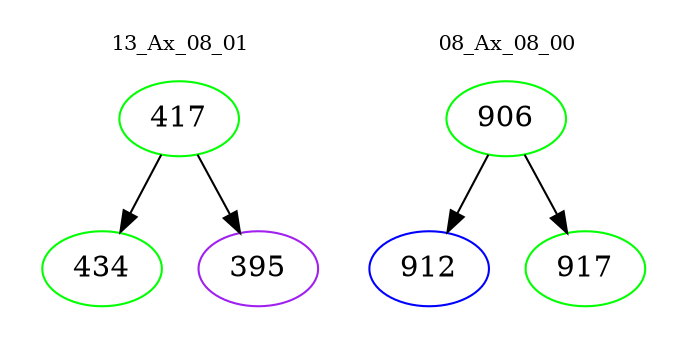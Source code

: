 digraph{
subgraph cluster_0 {
color = white
label = "13_Ax_08_01";
fontsize=10;
T0_417 [label="417", color="green"]
T0_417 -> T0_434 [color="black"]
T0_434 [label="434", color="green"]
T0_417 -> T0_395 [color="black"]
T0_395 [label="395", color="purple"]
}
subgraph cluster_1 {
color = white
label = "08_Ax_08_00";
fontsize=10;
T1_906 [label="906", color="green"]
T1_906 -> T1_912 [color="black"]
T1_912 [label="912", color="blue"]
T1_906 -> T1_917 [color="black"]
T1_917 [label="917", color="green"]
}
}
